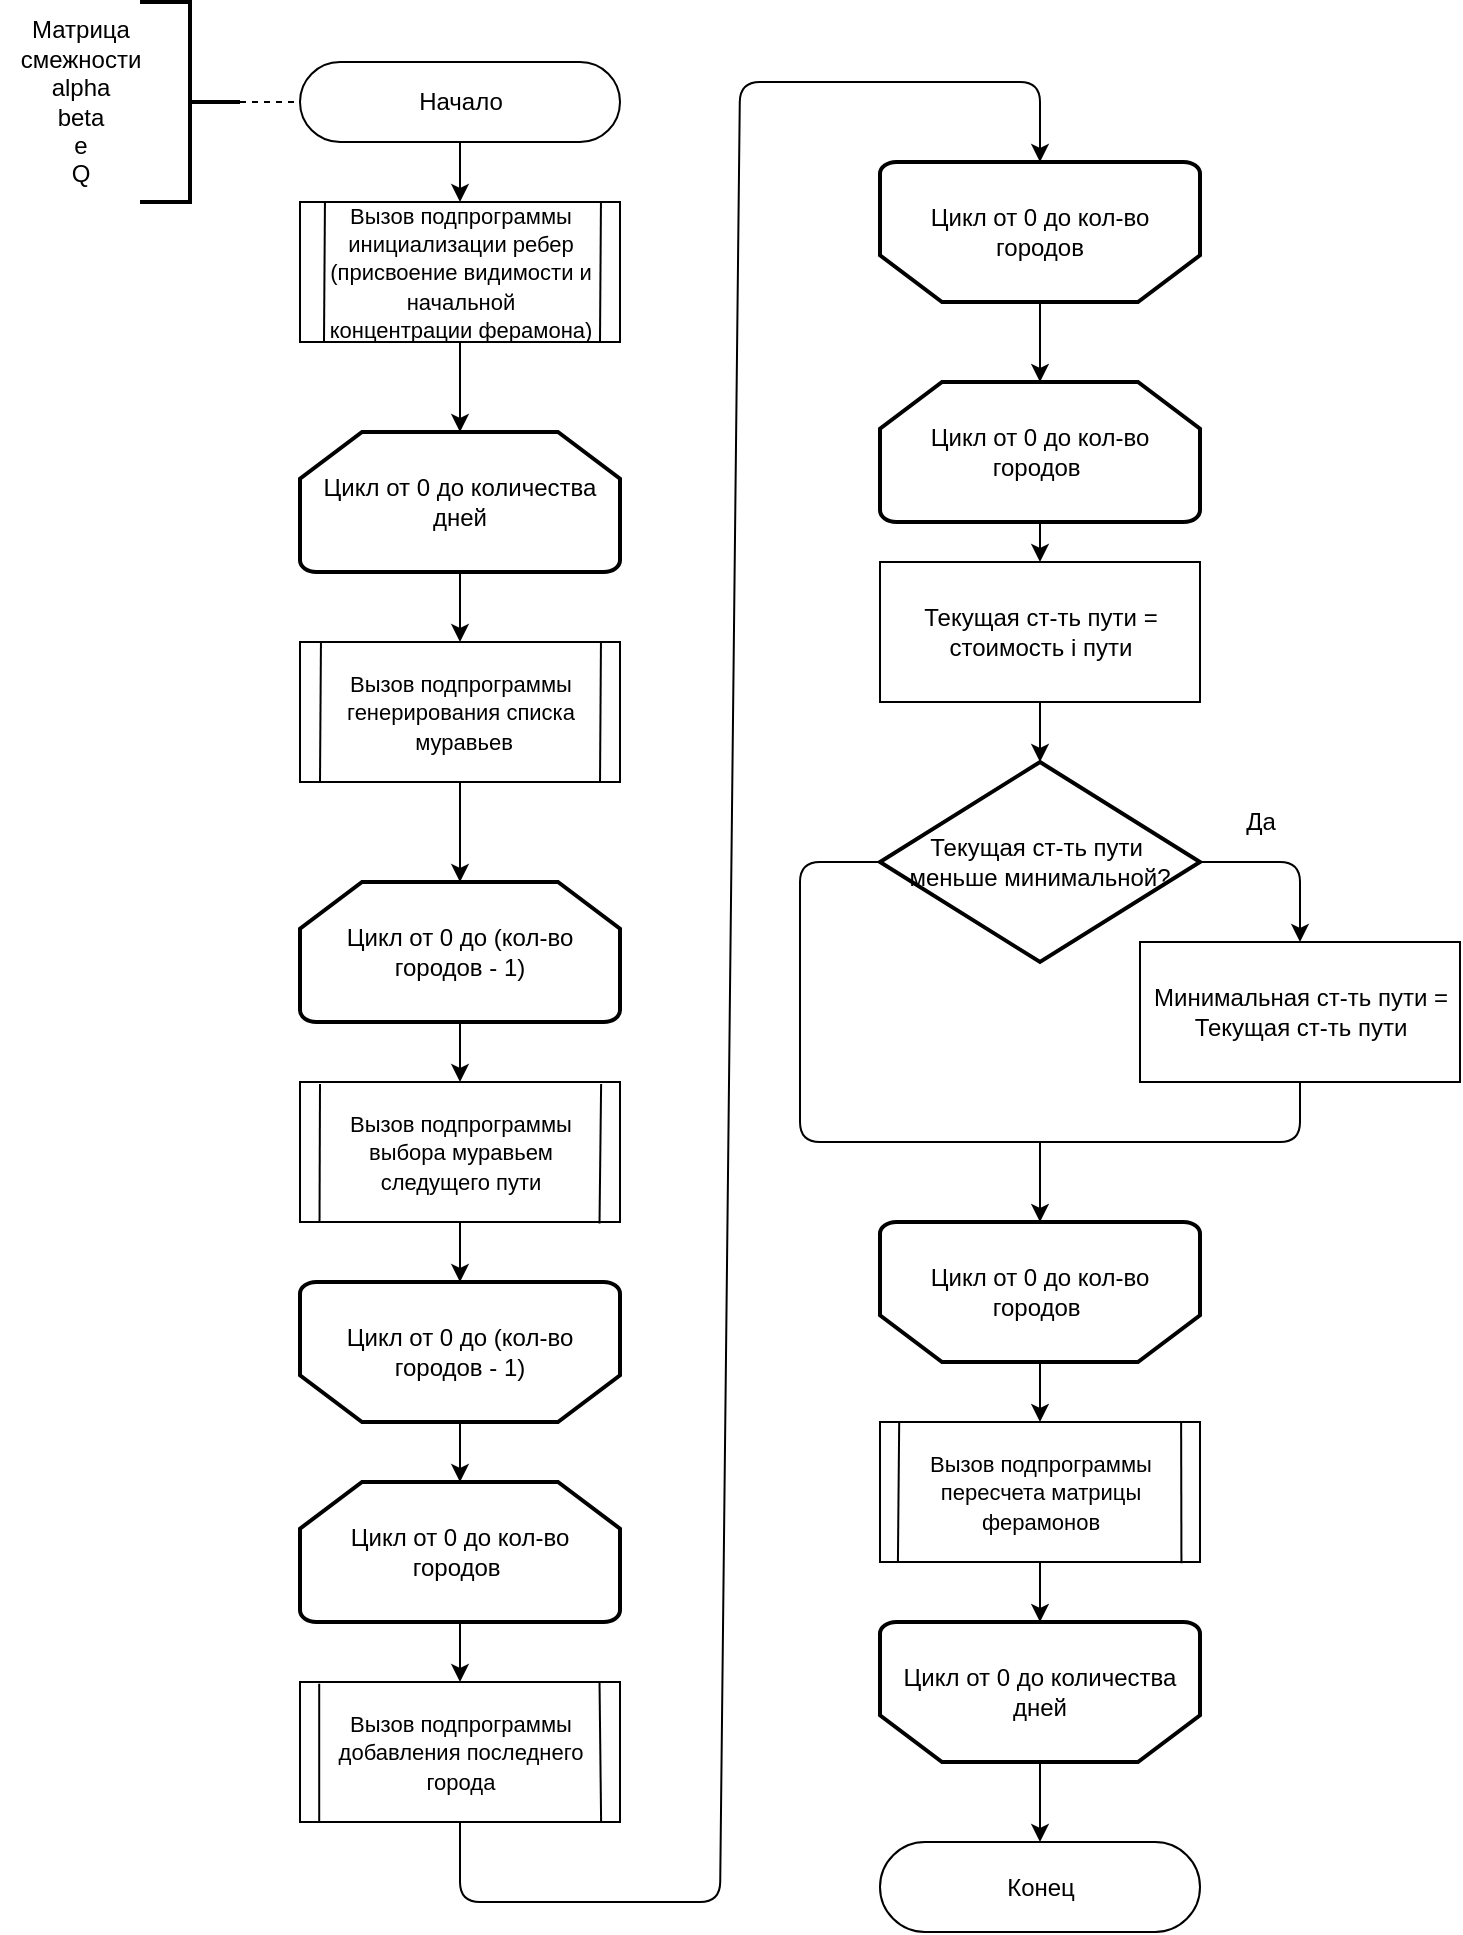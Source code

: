 <mxfile>
    <diagram id="PtA-jnNQpPprkHBg4imZ" name="Page-1">
        <mxGraphModel dx="245" dy="167" grid="1" gridSize="10" guides="1" tooltips="1" connect="1" arrows="1" fold="1" page="1" pageScale="1" pageWidth="850" pageHeight="1100" math="0" shadow="0">
            <root>
                <mxCell id="0"/>
                <mxCell id="1" parent="0"/>
                <mxCell id="2" value="" style="edgeStyle=none;html=1;" edge="1" parent="1" source="3" target="4">
                    <mxGeometry relative="1" as="geometry"/>
                </mxCell>
                <mxCell id="3" value="Начало" style="html=1;dashed=0;whitespace=wrap;shape=mxgraph.dfd.start" vertex="1" parent="1">
                    <mxGeometry x="200" y="80" width="160" height="40" as="geometry"/>
                </mxCell>
                <mxCell id="35" value="" style="edgeStyle=none;html=1;" edge="1" parent="1" source="4" target="19">
                    <mxGeometry relative="1" as="geometry"/>
                </mxCell>
                <mxCell id="4" value="&lt;font style=&quot;font-size: 11px&quot;&gt;Вызов подпрограммы&lt;br&gt;инициализации ребер&lt;br&gt;(присвоение видимости и &lt;br&gt;начальной &lt;br&gt;концентрации ферамона)&lt;/font&gt;" style="html=1;dashed=0;whitespace=wrap;" vertex="1" parent="1">
                    <mxGeometry x="200" y="150" width="160" height="70" as="geometry"/>
                </mxCell>
                <mxCell id="5" value="" style="strokeWidth=2;html=1;shape=mxgraph.flowchart.annotation_2;align=left;labelPosition=right;pointerEvents=1;fillColor=#2a2a2a;rotation=-180;" vertex="1" parent="1">
                    <mxGeometry x="120" y="50" width="50" height="100" as="geometry"/>
                </mxCell>
                <mxCell id="6" value="" style="endArrow=none;dashed=1;html=1;exitX=0;exitY=0.5;exitDx=0;exitDy=0;exitPerimeter=0;entryX=0;entryY=0.5;entryDx=0;entryDy=0;entryPerimeter=0;" edge="1" parent="1" source="5" target="3">
                    <mxGeometry width="50" height="50" relative="1" as="geometry">
                        <mxPoint x="560" y="320" as="sourcePoint"/>
                        <mxPoint x="610" y="270" as="targetPoint"/>
                    </mxGeometry>
                </mxCell>
                <mxCell id="7" value="Матрица &lt;br&gt;смежности&lt;br&gt;alpha&lt;br&gt;beta&lt;br&gt;e&lt;br&gt;Q" style="text;html=1;align=center;verticalAlign=middle;resizable=0;points=[];autosize=1;strokeColor=none;" vertex="1" parent="1">
                    <mxGeometry x="50" y="55" width="80" height="90" as="geometry"/>
                </mxCell>
                <mxCell id="8" value="Конец" style="html=1;dashed=0;whitespace=wrap;shape=mxgraph.dfd.start" vertex="1" parent="1">
                    <mxGeometry x="490" y="970" width="160" height="45" as="geometry"/>
                </mxCell>
                <mxCell id="9" value="" style="edgeStyle=none;html=1;" edge="1" parent="1" source="10" target="8">
                    <mxGeometry relative="1" as="geometry"/>
                </mxCell>
                <mxCell id="10" value="Цикл от 0 до количества дней" style="strokeWidth=2;html=1;shape=mxgraph.flowchart.loop_limit;whiteSpace=wrap;direction=west;" vertex="1" parent="1">
                    <mxGeometry x="490" y="860" width="160" height="70" as="geometry"/>
                </mxCell>
                <mxCell id="11" value="Минимальная ст-ть пути = &lt;br&gt;Текущая ст-ть пути" style="html=1;dashed=0;whitespace=wrap;" vertex="1" parent="1">
                    <mxGeometry x="620" y="520" width="160" height="70" as="geometry"/>
                </mxCell>
                <mxCell id="12" value="Текущая ст-ть пути&amp;nbsp;&lt;br&gt;меньше минимальной?" style="strokeWidth=2;html=1;shape=mxgraph.flowchart.decision;whiteSpace=wrap;fillColor=none;" vertex="1" parent="1">
                    <mxGeometry x="490" y="430" width="160" height="100" as="geometry"/>
                </mxCell>
                <mxCell id="13" value="" style="edgeStyle=none;html=1;" edge="1" parent="1" source="14" target="12">
                    <mxGeometry relative="1" as="geometry"/>
                </mxCell>
                <mxCell id="14" value="Текущая ст-ть пути =&lt;br&gt;стоимость i пути" style="html=1;dashed=0;whitespace=wrap;" vertex="1" parent="1">
                    <mxGeometry x="490" y="330" width="160" height="70" as="geometry"/>
                </mxCell>
                <mxCell id="15" value="" style="endArrow=classic;html=1;exitX=1;exitY=0.5;exitDx=0;exitDy=0;exitPerimeter=0;entryX=0.5;entryY=0;entryDx=0;entryDy=0;" edge="1" parent="1" source="12" target="11">
                    <mxGeometry width="50" height="50" relative="1" as="geometry">
                        <mxPoint x="560" y="580" as="sourcePoint"/>
                        <mxPoint x="610" y="530" as="targetPoint"/>
                        <Array as="points">
                            <mxPoint x="700" y="480"/>
                        </Array>
                    </mxGeometry>
                </mxCell>
                <mxCell id="16" value="" style="endArrow=none;html=1;exitX=0;exitY=0.5;exitDx=0;exitDy=0;exitPerimeter=0;entryX=0.5;entryY=1;entryDx=0;entryDy=0;" edge="1" parent="1" source="12" target="11">
                    <mxGeometry width="50" height="50" relative="1" as="geometry">
                        <mxPoint x="560" y="580" as="sourcePoint"/>
                        <mxPoint x="700" y="620" as="targetPoint"/>
                        <Array as="points">
                            <mxPoint x="450" y="480"/>
                            <mxPoint x="450" y="620"/>
                            <mxPoint x="700" y="620"/>
                        </Array>
                    </mxGeometry>
                </mxCell>
                <mxCell id="17" value="Да" style="text;html=1;align=center;verticalAlign=middle;resizable=0;points=[];autosize=1;strokeColor=none;" vertex="1" parent="1">
                    <mxGeometry x="665" y="450" width="30" height="20" as="geometry"/>
                </mxCell>
                <mxCell id="40" value="" style="edgeStyle=none;html=1;" edge="1" parent="1" source="18" target="22">
                    <mxGeometry relative="1" as="geometry"/>
                </mxCell>
                <mxCell id="18" value="Цикл от 0 до (кол-во городов - 1)" style="strokeWidth=2;html=1;shape=mxgraph.flowchart.loop_limit;whiteSpace=wrap;direction=west;" vertex="1" parent="1">
                    <mxGeometry x="200" y="690" width="160" height="70" as="geometry"/>
                </mxCell>
                <mxCell id="36" value="" style="edgeStyle=none;html=1;" edge="1" parent="1" source="19" target="21">
                    <mxGeometry relative="1" as="geometry"/>
                </mxCell>
                <mxCell id="19" value="Цикл от 0 до количества дней" style="strokeWidth=2;html=1;shape=mxgraph.flowchart.loop_limit;whiteSpace=wrap;direction=east;" vertex="1" parent="1">
                    <mxGeometry x="200" y="265" width="160" height="70" as="geometry"/>
                </mxCell>
                <mxCell id="39" value="" style="edgeStyle=none;html=1;" edge="1" parent="1" source="20" target="18">
                    <mxGeometry relative="1" as="geometry"/>
                </mxCell>
                <mxCell id="20" value="&lt;font style=&quot;font-size: 11px&quot;&gt;Вызов подпрограммы&lt;br&gt;выбора муравьем &lt;br&gt;следущего пути&lt;br&gt;&lt;/font&gt;" style="html=1;dashed=0;whitespace=wrap;" vertex="1" parent="1">
                    <mxGeometry x="200" y="590" width="160" height="70" as="geometry"/>
                </mxCell>
                <mxCell id="37" value="" style="edgeStyle=none;html=1;" edge="1" parent="1" source="21" target="23">
                    <mxGeometry relative="1" as="geometry"/>
                </mxCell>
                <mxCell id="21" value="&lt;font style=&quot;font-size: 11px&quot;&gt;Вызов подпрограммы&lt;br&gt;генерирования списка&lt;br&gt;&amp;nbsp;муравьев&lt;br&gt;&lt;/font&gt;" style="html=1;dashed=0;whitespace=wrap;" vertex="1" parent="1">
                    <mxGeometry x="200" y="370" width="160" height="70" as="geometry"/>
                </mxCell>
                <mxCell id="41" value="" style="edgeStyle=none;html=1;" edge="1" parent="1" source="22" target="28">
                    <mxGeometry relative="1" as="geometry"/>
                </mxCell>
                <mxCell id="22" value="Цикл от 0 до кол-во городов&amp;nbsp;" style="strokeWidth=2;html=1;shape=mxgraph.flowchart.loop_limit;whiteSpace=wrap;direction=east;" vertex="1" parent="1">
                    <mxGeometry x="200" y="790" width="160" height="70" as="geometry"/>
                </mxCell>
                <mxCell id="38" value="" style="edgeStyle=none;html=1;" edge="1" parent="1" source="23" target="20">
                    <mxGeometry relative="1" as="geometry"/>
                </mxCell>
                <mxCell id="23" value="Цикл от 0 до (кол-во городов - 1)" style="strokeWidth=2;html=1;shape=mxgraph.flowchart.loop_limit;whiteSpace=wrap;direction=east;" vertex="1" parent="1">
                    <mxGeometry x="200" y="490" width="160" height="70" as="geometry"/>
                </mxCell>
                <mxCell id="32" value="" style="edgeStyle=none;html=1;" edge="1" parent="1" source="25" target="27">
                    <mxGeometry relative="1" as="geometry"/>
                </mxCell>
                <mxCell id="25" value="Цикл от 0 до кол-во городов&amp;nbsp;" style="strokeWidth=2;html=1;shape=mxgraph.flowchart.loop_limit;whiteSpace=wrap;direction=west;" vertex="1" parent="1">
                    <mxGeometry x="490" y="660" width="160" height="70" as="geometry"/>
                </mxCell>
                <mxCell id="34" value="" style="edgeStyle=none;html=1;" edge="1" parent="1" source="26" target="29">
                    <mxGeometry relative="1" as="geometry"/>
                </mxCell>
                <mxCell id="26" value="Цикл от 0 до кол-во &lt;br&gt;городов" style="strokeWidth=2;html=1;shape=mxgraph.flowchart.loop_limit;whiteSpace=wrap;direction=west;" vertex="1" parent="1">
                    <mxGeometry x="490" y="130" width="160" height="70" as="geometry"/>
                </mxCell>
                <mxCell id="31" value="" style="edgeStyle=none;html=1;" edge="1" parent="1" source="27" target="10">
                    <mxGeometry relative="1" as="geometry"/>
                </mxCell>
                <mxCell id="27" value="&lt;font style=&quot;font-size: 11px&quot;&gt;Вызов подпрограммы&lt;br&gt;пересчета матрицы&lt;br&gt;ферамонов&lt;br&gt;&lt;/font&gt;" style="html=1;dashed=0;whitespace=wrap;" vertex="1" parent="1">
                    <mxGeometry x="490" y="760" width="160" height="70" as="geometry"/>
                </mxCell>
                <mxCell id="28" value="&lt;font style=&quot;font-size: 11px&quot;&gt;Вызов подпрограммы&lt;br&gt;добавления последнего&lt;br&gt;города&lt;br&gt;&lt;/font&gt;" style="html=1;dashed=0;whitespace=wrap;" vertex="1" parent="1">
                    <mxGeometry x="200" y="890" width="160" height="70" as="geometry"/>
                </mxCell>
                <mxCell id="33" value="" style="edgeStyle=none;html=1;" edge="1" parent="1" source="29" target="14">
                    <mxGeometry relative="1" as="geometry"/>
                </mxCell>
                <mxCell id="29" value="Цикл от 0 до кол-во городов&amp;nbsp;" style="strokeWidth=2;html=1;shape=mxgraph.flowchart.loop_limit;whiteSpace=wrap;direction=east;" vertex="1" parent="1">
                    <mxGeometry x="490" y="240" width="160" height="70" as="geometry"/>
                </mxCell>
                <mxCell id="42" value="" style="endArrow=classic;html=1;exitX=0.5;exitY=1;exitDx=0;exitDy=0;entryX=0.5;entryY=1;entryDx=0;entryDy=0;entryPerimeter=0;" edge="1" parent="1" source="28" target="26">
                    <mxGeometry width="50" height="50" relative="1" as="geometry">
                        <mxPoint x="500" y="750" as="sourcePoint"/>
                        <mxPoint x="480" y="370" as="targetPoint"/>
                        <Array as="points">
                            <mxPoint x="280" y="1000"/>
                            <mxPoint x="410" y="1000"/>
                            <mxPoint x="420" y="90"/>
                            <mxPoint x="570" y="90"/>
                        </Array>
                    </mxGeometry>
                </mxCell>
                <mxCell id="43" value="" style="endArrow=classic;html=1;" edge="1" parent="1">
                    <mxGeometry width="50" height="50" relative="1" as="geometry">
                        <mxPoint x="570" y="620" as="sourcePoint"/>
                        <mxPoint x="570" y="660" as="targetPoint"/>
                    </mxGeometry>
                </mxCell>
                <mxCell id="44" value="" style="endArrow=none;html=1;exitX=0.078;exitY=-0.007;exitDx=0;exitDy=0;exitPerimeter=0;" edge="1" parent="1" source="4">
                    <mxGeometry width="50" height="50" relative="1" as="geometry">
                        <mxPoint x="500" y="340" as="sourcePoint"/>
                        <mxPoint x="212" y="220" as="targetPoint"/>
                    </mxGeometry>
                </mxCell>
                <mxCell id="45" value="" style="endArrow=none;html=1;exitX=0.078;exitY=-0.007;exitDx=0;exitDy=0;exitPerimeter=0;" edge="1" parent="1">
                    <mxGeometry width="50" height="50" relative="1" as="geometry">
                        <mxPoint x="350.48" y="149.51" as="sourcePoint"/>
                        <mxPoint x="350" y="220" as="targetPoint"/>
                    </mxGeometry>
                </mxCell>
                <mxCell id="46" value="" style="endArrow=none;html=1;exitX=0.078;exitY=-0.007;exitDx=0;exitDy=0;exitPerimeter=0;" edge="1" parent="1">
                    <mxGeometry width="50" height="50" relative="1" as="geometry">
                        <mxPoint x="210.48" y="369.51" as="sourcePoint"/>
                        <mxPoint x="210" y="440" as="targetPoint"/>
                    </mxGeometry>
                </mxCell>
                <mxCell id="47" value="" style="endArrow=none;html=1;exitX=0.078;exitY=-0.007;exitDx=0;exitDy=0;exitPerimeter=0;" edge="1" parent="1">
                    <mxGeometry width="50" height="50" relative="1" as="geometry">
                        <mxPoint x="350.48" y="370" as="sourcePoint"/>
                        <mxPoint x="350" y="440.49" as="targetPoint"/>
                    </mxGeometry>
                </mxCell>
                <mxCell id="48" value="" style="endArrow=none;html=1;entryX=0.061;entryY=1.004;entryDx=0;entryDy=0;entryPerimeter=0;" edge="1" parent="1" target="20">
                    <mxGeometry width="50" height="50" relative="1" as="geometry">
                        <mxPoint x="210" y="591" as="sourcePoint"/>
                        <mxPoint x="290" y="580" as="targetPoint"/>
                    </mxGeometry>
                </mxCell>
                <mxCell id="49" value="" style="endArrow=none;html=1;entryX=0.936;entryY=1.01;entryDx=0;entryDy=0;entryPerimeter=0;exitX=0.941;exitY=0.015;exitDx=0;exitDy=0;exitPerimeter=0;" edge="1" parent="1" source="20" target="20">
                    <mxGeometry width="50" height="50" relative="1" as="geometry">
                        <mxPoint x="352" y="591" as="sourcePoint"/>
                        <mxPoint x="290" y="580" as="targetPoint"/>
                    </mxGeometry>
                </mxCell>
                <mxCell id="50" value="" style="endArrow=none;html=1;exitX=0.06;exitY=1.004;exitDx=0;exitDy=0;exitPerimeter=0;entryX=0.06;entryY=0.012;entryDx=0;entryDy=0;entryPerimeter=0;" edge="1" parent="1" source="28" target="28">
                    <mxGeometry width="50" height="50" relative="1" as="geometry">
                        <mxPoint x="240" y="960" as="sourcePoint"/>
                        <mxPoint x="190" y="900" as="targetPoint"/>
                    </mxGeometry>
                </mxCell>
                <mxCell id="51" value="" style="endArrow=none;html=1;exitX=0.941;exitY=1.004;exitDx=0;exitDy=0;exitPerimeter=0;entryX=0.936;entryY=-0.001;entryDx=0;entryDy=0;entryPerimeter=0;" edge="1" parent="1" source="28" target="28">
                    <mxGeometry width="50" height="50" relative="1" as="geometry">
                        <mxPoint x="240" y="960" as="sourcePoint"/>
                        <mxPoint x="290" y="910" as="targetPoint"/>
                    </mxGeometry>
                </mxCell>
                <mxCell id="52" value="" style="endArrow=none;html=1;exitX=0.06;exitY=0.001;exitDx=0;exitDy=0;exitPerimeter=0;entryX=0.056;entryY=0.996;entryDx=0;entryDy=0;entryPerimeter=0;" edge="1" parent="1" source="27" target="27">
                    <mxGeometry width="50" height="50" relative="1" as="geometry">
                        <mxPoint x="520" y="780" as="sourcePoint"/>
                        <mxPoint x="570" y="730" as="targetPoint"/>
                    </mxGeometry>
                </mxCell>
                <mxCell id="53" value="" style="endArrow=none;html=1;exitX=0.941;exitY=-0.006;exitDx=0;exitDy=0;exitPerimeter=0;entryX=0.942;entryY=1.009;entryDx=0;entryDy=0;entryPerimeter=0;" edge="1" parent="1" source="27" target="27">
                    <mxGeometry width="50" height="50" relative="1" as="geometry">
                        <mxPoint x="520" y="780" as="sourcePoint"/>
                        <mxPoint x="570" y="730" as="targetPoint"/>
                    </mxGeometry>
                </mxCell>
            </root>
        </mxGraphModel>
    </diagram>
</mxfile>